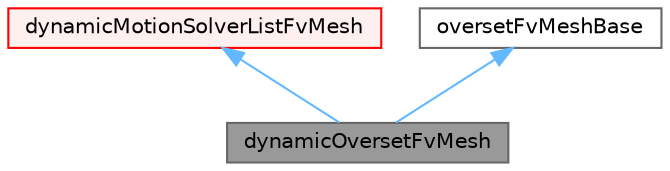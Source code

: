 digraph "dynamicOversetFvMesh"
{
 // LATEX_PDF_SIZE
  bgcolor="transparent";
  edge [fontname=Helvetica,fontsize=10,labelfontname=Helvetica,labelfontsize=10];
  node [fontname=Helvetica,fontsize=10,shape=box,height=0.2,width=0.4];
  Node1 [id="Node000001",label="dynamicOversetFvMesh",height=0.2,width=0.4,color="gray40", fillcolor="grey60", style="filled", fontcolor="black",tooltip="dynamicFvMesh with support for overset meshes."];
  Node2 -> Node1 [id="edge1_Node000001_Node000002",dir="back",color="steelblue1",style="solid",tooltip=" "];
  Node2 [id="Node000002",label="dynamicMotionSolverListFvMesh",height=0.2,width=0.4,color="red", fillcolor="#FFF0F0", style="filled",URL="$classFoam_1_1dynamicMotionSolverListFvMesh.html",tooltip="Dynamic mesh able to handle multiple motion solvers. NOTE: If the word entry \"solvers\" is not found i..."];
  Node27 -> Node1 [id="edge2_Node000001_Node000027",dir="back",color="steelblue1",style="solid",tooltip=" "];
  Node27 [id="Node000027",label="oversetFvMeshBase",height=0.2,width=0.4,color="gray40", fillcolor="white", style="filled",URL="$classFoam_1_1oversetFvMeshBase.html",tooltip="Support for overset functionality."];
}
